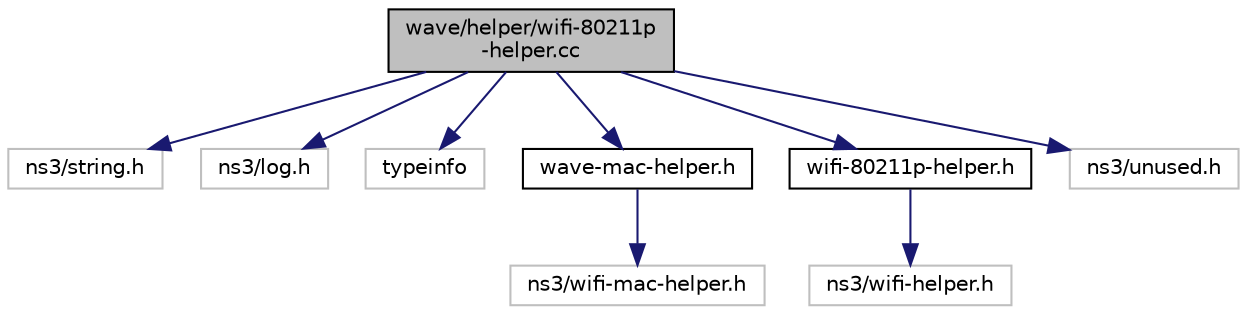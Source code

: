 digraph "wave/helper/wifi-80211p-helper.cc"
{
  edge [fontname="Helvetica",fontsize="10",labelfontname="Helvetica",labelfontsize="10"];
  node [fontname="Helvetica",fontsize="10",shape=record];
  Node1 [label="wave/helper/wifi-80211p\l-helper.cc",height=0.2,width=0.4,color="black", fillcolor="grey75", style="filled", fontcolor="black"];
  Node1 -> Node2 [color="midnightblue",fontsize="10",style="solid"];
  Node2 [label="ns3/string.h",height=0.2,width=0.4,color="grey75", fillcolor="white", style="filled"];
  Node1 -> Node3 [color="midnightblue",fontsize="10",style="solid"];
  Node3 [label="ns3/log.h",height=0.2,width=0.4,color="grey75", fillcolor="white", style="filled"];
  Node1 -> Node4 [color="midnightblue",fontsize="10",style="solid"];
  Node4 [label="typeinfo",height=0.2,width=0.4,color="grey75", fillcolor="white", style="filled"];
  Node1 -> Node5 [color="midnightblue",fontsize="10",style="solid"];
  Node5 [label="wave-mac-helper.h",height=0.2,width=0.4,color="black", fillcolor="white", style="filled",URL="$d8/d00/wave-mac-helper_8h.html"];
  Node5 -> Node6 [color="midnightblue",fontsize="10",style="solid"];
  Node6 [label="ns3/wifi-mac-helper.h",height=0.2,width=0.4,color="grey75", fillcolor="white", style="filled"];
  Node1 -> Node7 [color="midnightblue",fontsize="10",style="solid"];
  Node7 [label="wifi-80211p-helper.h",height=0.2,width=0.4,color="black", fillcolor="white", style="filled",URL="$d0/d67/wifi-80211p-helper_8h.html"];
  Node7 -> Node8 [color="midnightblue",fontsize="10",style="solid"];
  Node8 [label="ns3/wifi-helper.h",height=0.2,width=0.4,color="grey75", fillcolor="white", style="filled"];
  Node1 -> Node9 [color="midnightblue",fontsize="10",style="solid"];
  Node9 [label="ns3/unused.h",height=0.2,width=0.4,color="grey75", fillcolor="white", style="filled"];
}
